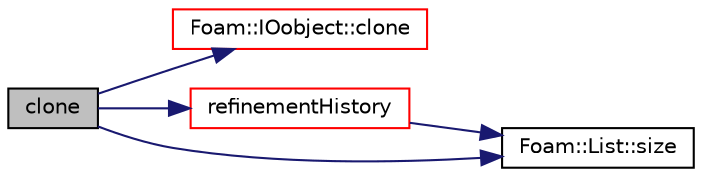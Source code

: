 digraph "clone"
{
  bgcolor="transparent";
  edge [fontname="Helvetica",fontsize="10",labelfontname="Helvetica",labelfontsize="10"];
  node [fontname="Helvetica",fontsize="10",shape=record];
  rankdir="LR";
  Node3298 [label="clone",height=0.2,width=0.4,color="black", fillcolor="grey75", style="filled", fontcolor="black"];
  Node3298 -> Node3299 [color="midnightblue",fontsize="10",style="solid",fontname="Helvetica"];
  Node3299 [label="Foam::IOobject::clone",height=0.2,width=0.4,color="red",URL="$a27249.html#a2586aa9ac4b54cdfc2bb9ed7780d4602",tooltip="Clone. "];
  Node3298 -> Node3307 [color="midnightblue",fontsize="10",style="solid",fontname="Helvetica"];
  Node3307 [label="refinementHistory",height=0.2,width=0.4,color="red",URL="$a22421.html#abdde36146e178ec3c82147ab8e08b54f",tooltip="Construct (read) given an IOobject. If global number of visible. "];
  Node3307 -> Node3425 [color="midnightblue",fontsize="10",style="solid",fontname="Helvetica"];
  Node3425 [label="Foam::List::size",height=0.2,width=0.4,color="black",URL="$a26833.html#a8a5f6fa29bd4b500caf186f60245b384",tooltip="Override size to be inconsistent with allocated storage. "];
  Node3298 -> Node3425 [color="midnightblue",fontsize="10",style="solid",fontname="Helvetica"];
}
